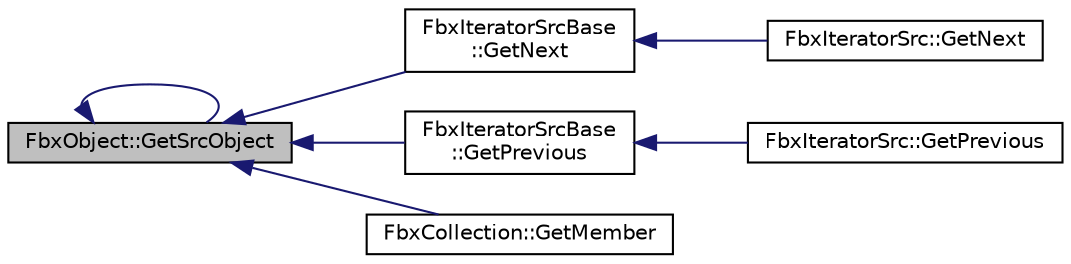 digraph "FbxObject::GetSrcObject"
{
  edge [fontname="Helvetica",fontsize="10",labelfontname="Helvetica",labelfontsize="10"];
  node [fontname="Helvetica",fontsize="10",shape=record];
  rankdir="LR";
  Node241 [label="FbxObject::GetSrcObject",height=0.2,width=0.4,color="black", fillcolor="grey75", style="filled", fontcolor="black"];
  Node241 -> Node241 [dir="back",color="midnightblue",fontsize="10",style="solid",fontname="Helvetica"];
  Node241 -> Node242 [dir="back",color="midnightblue",fontsize="10",style="solid",fontname="Helvetica"];
  Node242 [label="FbxIteratorSrcBase\l::GetNext",height=0.2,width=0.4,color="black", fillcolor="white", style="filled",URL="$class_fbx_iterator_src_base.html#a640019fa81262dd57ac07bba9efc47e6"];
  Node242 -> Node243 [dir="back",color="midnightblue",fontsize="10",style="solid",fontname="Helvetica"];
  Node243 [label="FbxIteratorSrc::GetNext",height=0.2,width=0.4,color="black", fillcolor="white", style="filled",URL="$class_fbx_iterator_src.html#a04efb028369a31d5a822c3b2a7e23b16"];
  Node241 -> Node244 [dir="back",color="midnightblue",fontsize="10",style="solid",fontname="Helvetica"];
  Node244 [label="FbxIteratorSrcBase\l::GetPrevious",height=0.2,width=0.4,color="black", fillcolor="white", style="filled",URL="$class_fbx_iterator_src_base.html#a953061817a99a4440f964ae584dcb0b5"];
  Node244 -> Node245 [dir="back",color="midnightblue",fontsize="10",style="solid",fontname="Helvetica"];
  Node245 [label="FbxIteratorSrc::GetPrevious",height=0.2,width=0.4,color="black", fillcolor="white", style="filled",URL="$class_fbx_iterator_src.html#a8b7703e63be49c3210f5a71946437027"];
  Node241 -> Node246 [dir="back",color="midnightblue",fontsize="10",style="solid",fontname="Helvetica"];
  Node246 [label="FbxCollection::GetMember",height=0.2,width=0.4,color="black", fillcolor="white", style="filled",URL="$class_fbx_collection.html#a79c52e9fdd2c04a29b5ba04ff7e15bc6"];
}

